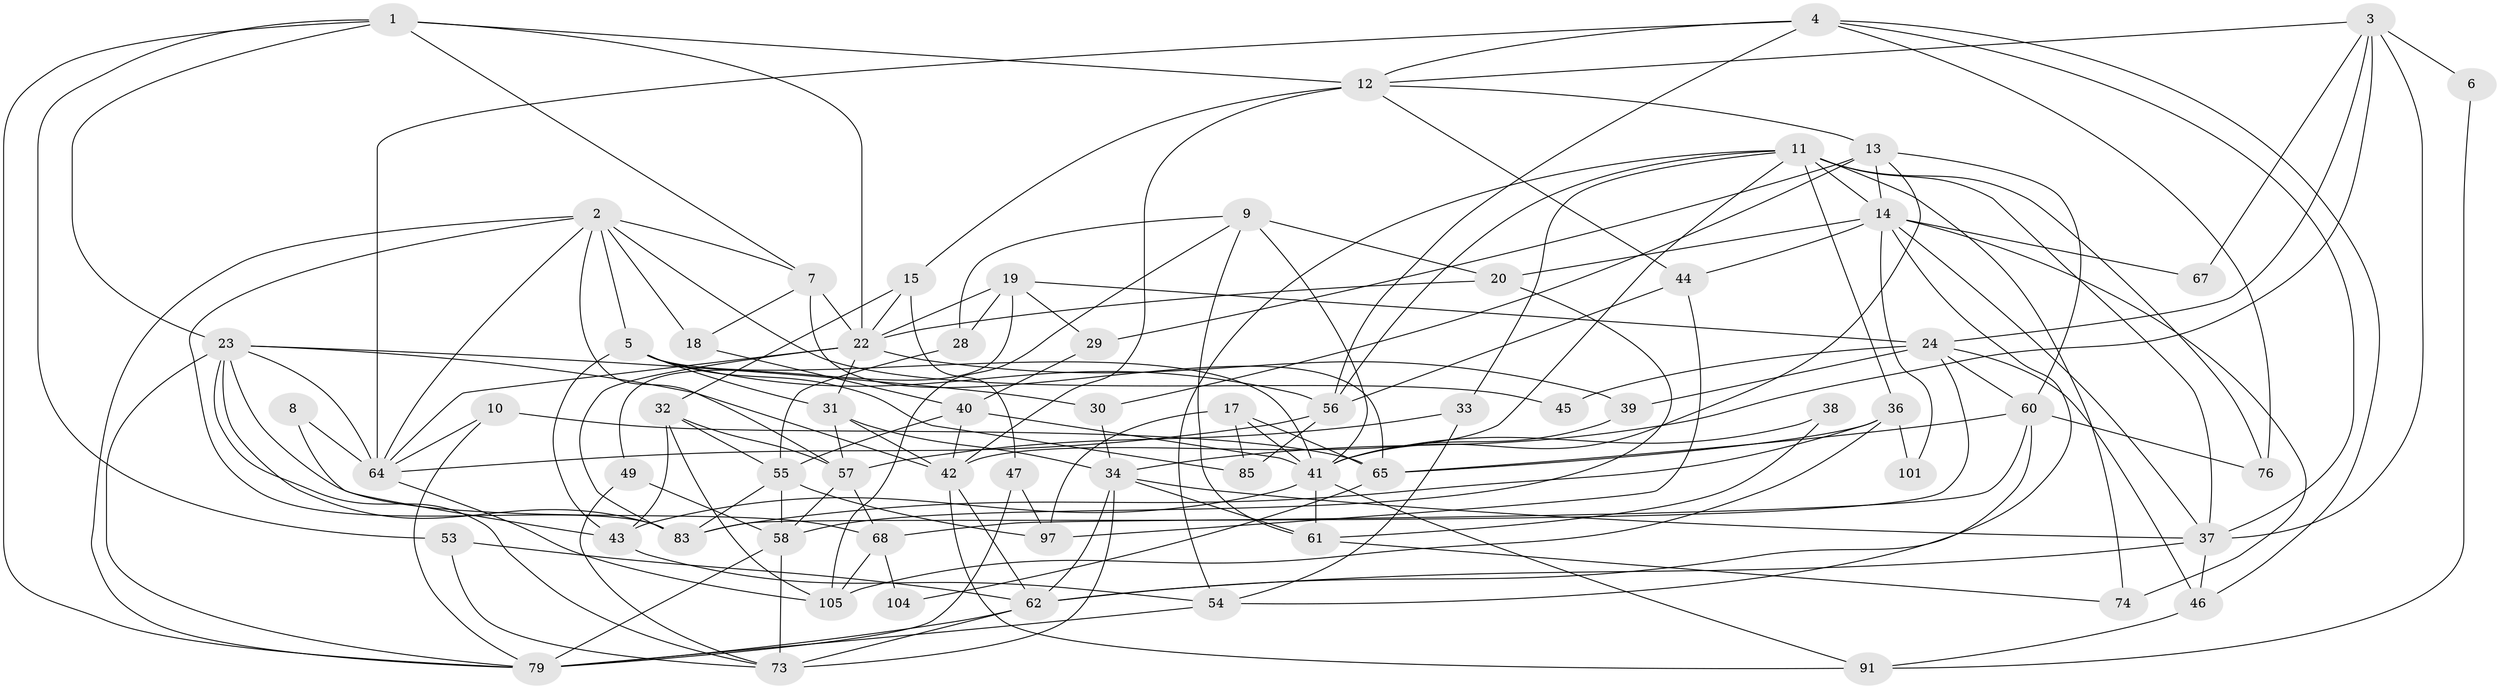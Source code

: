 // Generated by graph-tools (version 1.1) at 2025/23/03/03/25 07:23:58]
// undirected, 66 vertices, 165 edges
graph export_dot {
graph [start="1"]
  node [color=gray90,style=filled];
  1 [super="+25"];
  2 [super="+26"];
  3 [super="+99"];
  4 [super="+27"];
  5 [super="+35"];
  6;
  7 [super="+90"];
  8;
  9;
  10;
  11 [super="+48"];
  12 [super="+88"];
  13 [super="+16"];
  14 [super="+84"];
  15 [super="+21"];
  17 [super="+81"];
  18 [super="+78"];
  19 [super="+93"];
  20;
  22 [super="+63"];
  23 [super="+50"];
  24 [super="+72"];
  28 [super="+89"];
  29;
  30;
  31 [super="+98"];
  32 [super="+75"];
  33;
  34 [super="+66"];
  36 [super="+69"];
  37 [super="+51"];
  38;
  39;
  40;
  41 [super="+82"];
  42 [super="+100"];
  43;
  44 [super="+52"];
  45;
  46 [super="+59"];
  47;
  49;
  53;
  54 [super="+96"];
  55 [super="+103"];
  56 [super="+94"];
  57 [super="+77"];
  58 [super="+80"];
  60 [super="+71"];
  61;
  62 [super="+70"];
  64 [super="+95"];
  65 [super="+102"];
  67;
  68 [super="+87"];
  73 [super="+92"];
  74;
  76;
  79 [super="+86"];
  83;
  85;
  91;
  97;
  101;
  104;
  105;
  1 -- 23;
  1 -- 12;
  1 -- 22;
  1 -- 53;
  1 -- 79;
  1 -- 7;
  2 -- 79;
  2 -- 83;
  2 -- 7;
  2 -- 45;
  2 -- 5;
  2 -- 57;
  2 -- 64;
  2 -- 18;
  3 -- 37;
  3 -- 6;
  3 -- 24;
  3 -- 34;
  3 -- 67;
  3 -- 12;
  4 -- 12;
  4 -- 56;
  4 -- 76;
  4 -- 64;
  4 -- 46;
  4 -- 37;
  5 -- 31;
  5 -- 85;
  5 -- 56;
  5 -- 41;
  5 -- 43;
  6 -- 91;
  7 -- 18;
  7 -- 22;
  7 -- 65;
  8 -- 43;
  8 -- 64;
  9 -- 20;
  9 -- 28;
  9 -- 61;
  9 -- 105;
  9 -- 41;
  10 -- 64;
  10 -- 79;
  10 -- 65;
  11 -- 14;
  11 -- 33;
  11 -- 37;
  11 -- 42;
  11 -- 36;
  11 -- 54;
  11 -- 56;
  11 -- 74;
  11 -- 76;
  12 -- 44;
  12 -- 42;
  12 -- 15;
  12 -- 13;
  13 -- 30;
  13 -- 29;
  13 -- 14;
  13 -- 41;
  13 -- 60;
  14 -- 67;
  14 -- 20;
  14 -- 37;
  14 -- 101;
  14 -- 74;
  14 -- 54;
  14 -- 44;
  15 -- 47;
  15 -- 32;
  15 -- 22;
  17 -- 97;
  17 -- 41;
  17 -- 65;
  17 -- 85;
  18 -- 40;
  19 -- 22;
  19 -- 29;
  19 -- 24;
  19 -- 49;
  19 -- 28;
  20 -- 22;
  20 -- 58;
  22 -- 64;
  22 -- 31;
  22 -- 83;
  22 -- 39;
  23 -- 30;
  23 -- 68;
  23 -- 79;
  23 -- 42;
  23 -- 64;
  23 -- 83;
  23 -- 73;
  24 -- 60;
  24 -- 83;
  24 -- 39;
  24 -- 45;
  24 -- 46;
  28 -- 55 [weight=2];
  29 -- 40;
  30 -- 34;
  31 -- 42;
  31 -- 34;
  31 -- 57;
  32 -- 55;
  32 -- 43;
  32 -- 105;
  32 -- 57;
  33 -- 57;
  33 -- 54;
  34 -- 37;
  34 -- 61;
  34 -- 73;
  34 -- 62;
  36 -- 83;
  36 -- 101;
  36 -- 105;
  36 -- 65;
  37 -- 62;
  37 -- 46;
  38 -- 61;
  38 -- 41;
  39 -- 41;
  40 -- 55;
  40 -- 42;
  40 -- 41;
  41 -- 61;
  41 -- 91;
  41 -- 43;
  42 -- 91;
  42 -- 62;
  43 -- 54;
  44 -- 97;
  44 -- 56;
  46 -- 91;
  47 -- 97;
  47 -- 79;
  49 -- 58;
  49 -- 73;
  53 -- 62;
  53 -- 73;
  54 -- 79;
  55 -- 83 [weight=2];
  55 -- 97;
  55 -- 58;
  56 -- 64;
  56 -- 85;
  57 -- 58;
  57 -- 68;
  58 -- 73 [weight=2];
  58 -- 79;
  60 -- 62;
  60 -- 76;
  60 -- 68;
  60 -- 65;
  61 -- 74;
  62 -- 73;
  62 -- 79;
  64 -- 105;
  65 -- 104;
  68 -- 105;
  68 -- 104;
}
